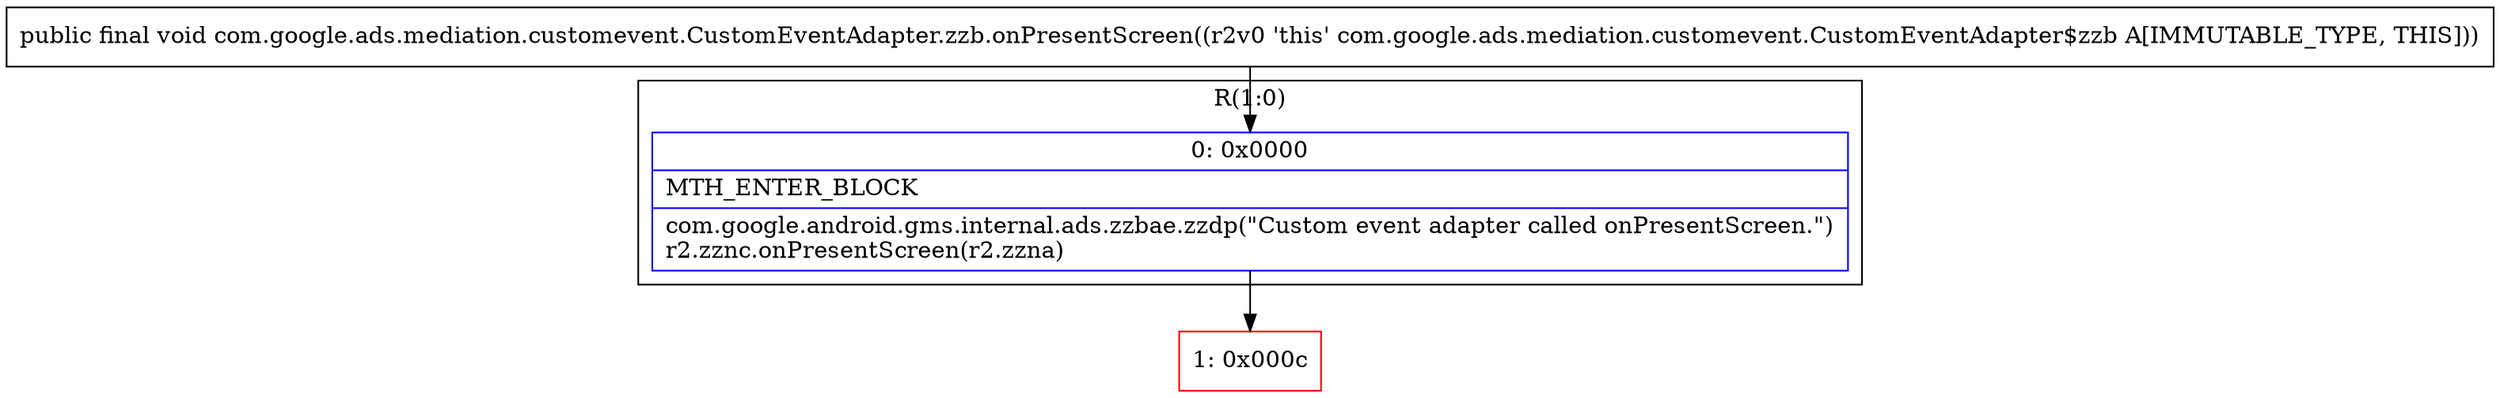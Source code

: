 digraph "CFG forcom.google.ads.mediation.customevent.CustomEventAdapter.zzb.onPresentScreen()V" {
subgraph cluster_Region_18288101 {
label = "R(1:0)";
node [shape=record,color=blue];
Node_0 [shape=record,label="{0\:\ 0x0000|MTH_ENTER_BLOCK\l|com.google.android.gms.internal.ads.zzbae.zzdp(\"Custom event adapter called onPresentScreen.\")\lr2.zznc.onPresentScreen(r2.zzna)\l}"];
}
Node_1 [shape=record,color=red,label="{1\:\ 0x000c}"];
MethodNode[shape=record,label="{public final void com.google.ads.mediation.customevent.CustomEventAdapter.zzb.onPresentScreen((r2v0 'this' com.google.ads.mediation.customevent.CustomEventAdapter$zzb A[IMMUTABLE_TYPE, THIS])) }"];
MethodNode -> Node_0;
Node_0 -> Node_1;
}

